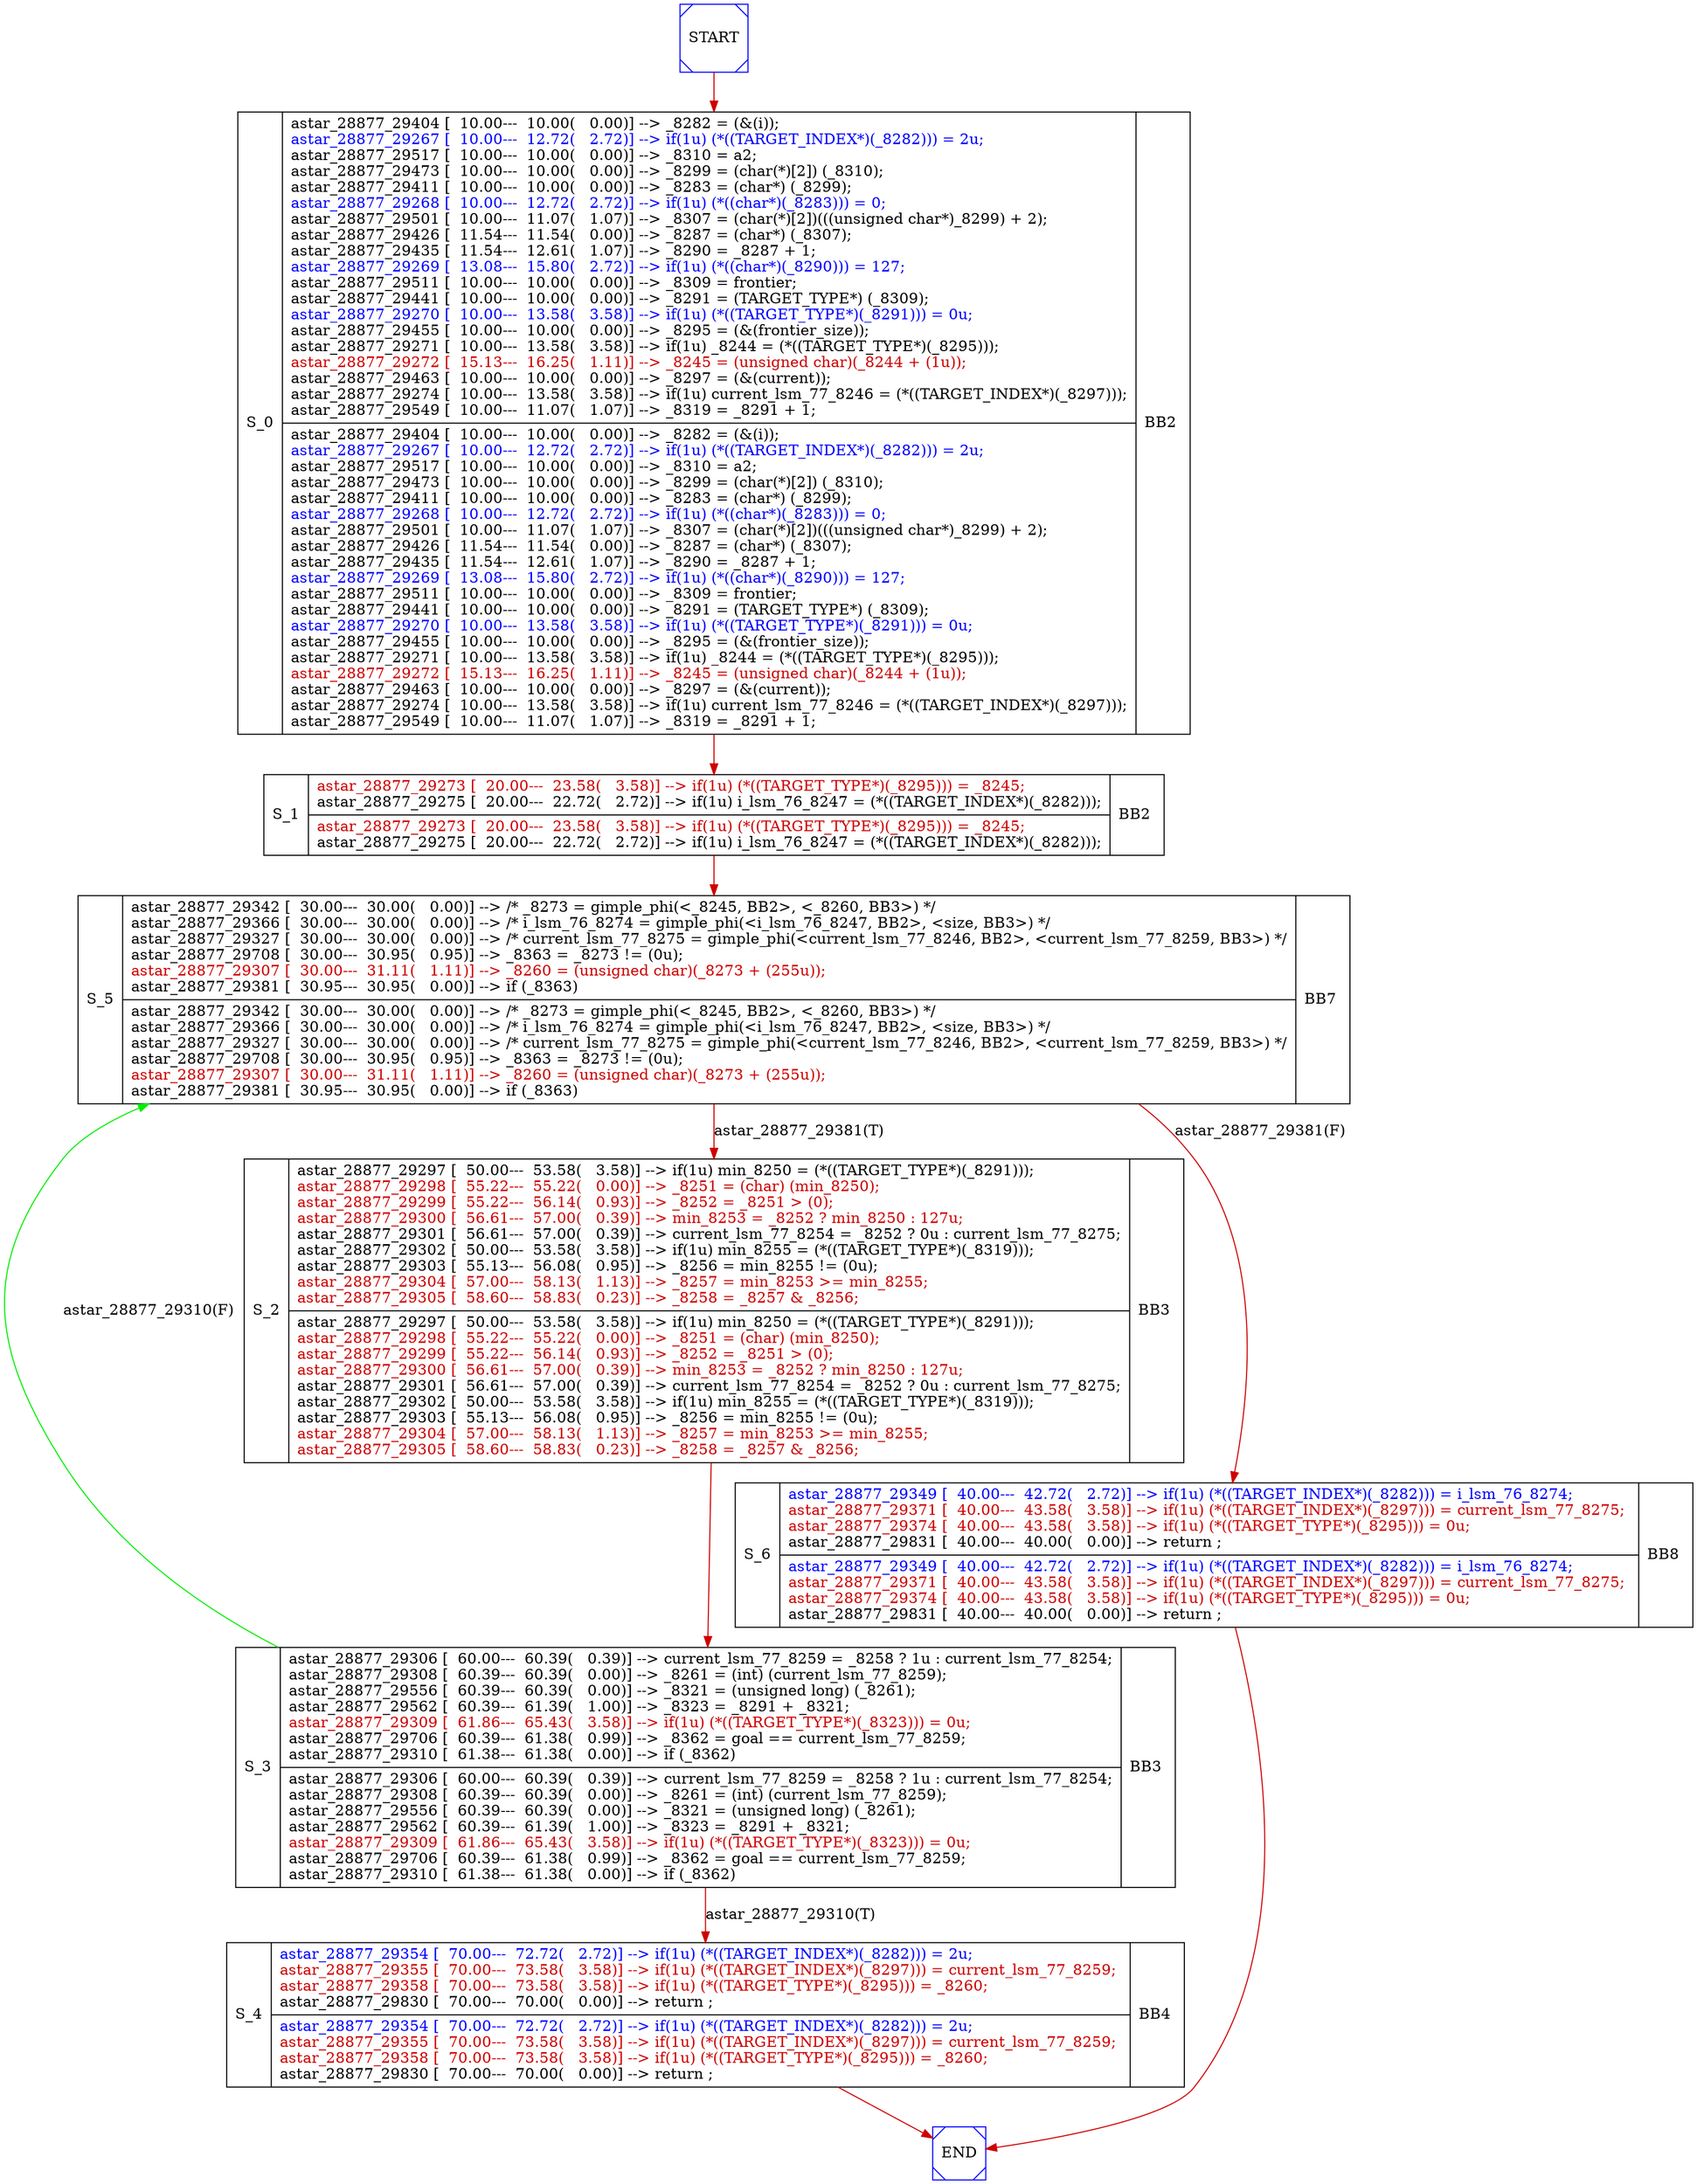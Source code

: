digraph G {
0[color=blue,shape=Msquare,label=START];
1[color=blue,shape=Msquare,label=END];
2[shape=record,label=< S_0 | { astar_28877_29404 [  10.00---  10.00(   0.00)] --&gt; _8282 = (&amp;(i));<br align="left"/><font color="blue">astar_28877_29267 [  10.00---  12.72(   2.72)] --&gt; if(1u) (*((TARGET_INDEX*)(_8282))) = 2u; </font><br align="left"/>astar_28877_29517 [  10.00---  10.00(   0.00)] --&gt; _8310 = a2;<br align="left"/>astar_28877_29473 [  10.00---  10.00(   0.00)] --&gt; _8299 = (char(*)[2]) (_8310);<br align="left"/>astar_28877_29411 [  10.00---  10.00(   0.00)] --&gt; _8283 = (char*) (_8299);<br align="left"/><font color="blue">astar_28877_29268 [  10.00---  12.72(   2.72)] --&gt; if(1u) (*((char*)(_8283))) = 0; </font><br align="left"/>astar_28877_29501 [  10.00---  11.07(   1.07)] --&gt; _8307 = (char(*)[2])(((unsigned char*)_8299) + 2);<br align="left"/>astar_28877_29426 [  11.54---  11.54(   0.00)] --&gt; _8287 = (char*) (_8307);<br align="left"/>astar_28877_29435 [  11.54---  12.61(   1.07)] --&gt; _8290 = _8287 + 1;<br align="left"/><font color="blue">astar_28877_29269 [  13.08---  15.80(   2.72)] --&gt; if(1u) (*((char*)(_8290))) = 127; </font><br align="left"/>astar_28877_29511 [  10.00---  10.00(   0.00)] --&gt; _8309 = frontier;<br align="left"/>astar_28877_29441 [  10.00---  10.00(   0.00)] --&gt; _8291 = (TARGET_TYPE*) (_8309);<br align="left"/><font color="blue">astar_28877_29270 [  10.00---  13.58(   3.58)] --&gt; if(1u) (*((TARGET_TYPE*)(_8291))) = 0u; </font><br align="left"/>astar_28877_29455 [  10.00---  10.00(   0.00)] --&gt; _8295 = (&amp;(frontier_size));<br align="left"/>astar_28877_29271 [  10.00---  13.58(   3.58)] --&gt; if(1u) _8244 = (*((TARGET_TYPE*)(_8295)));<br align="left"/><font color="red3">astar_28877_29272 [  15.13---  16.25(   1.11)] --&gt; _8245 = (unsigned char)(_8244 + (1u)); </font><br align="left"/>astar_28877_29463 [  10.00---  10.00(   0.00)] --&gt; _8297 = (&amp;(current));<br align="left"/>astar_28877_29274 [  10.00---  13.58(   3.58)] --&gt; if(1u) current_lsm_77_8246 = (*((TARGET_INDEX*)(_8297)));<br align="left"/>astar_28877_29549 [  10.00---  11.07(   1.07)] --&gt; _8319 = _8291 + 1;<br align="left"/> | astar_28877_29404 [  10.00---  10.00(   0.00)] --&gt; _8282 = (&amp;(i));<br align="left"/><font color="blue">astar_28877_29267 [  10.00---  12.72(   2.72)] --&gt; if(1u) (*((TARGET_INDEX*)(_8282))) = 2u; </font><br align="left"/>astar_28877_29517 [  10.00---  10.00(   0.00)] --&gt; _8310 = a2;<br align="left"/>astar_28877_29473 [  10.00---  10.00(   0.00)] --&gt; _8299 = (char(*)[2]) (_8310);<br align="left"/>astar_28877_29411 [  10.00---  10.00(   0.00)] --&gt; _8283 = (char*) (_8299);<br align="left"/><font color="blue">astar_28877_29268 [  10.00---  12.72(   2.72)] --&gt; if(1u) (*((char*)(_8283))) = 0; </font><br align="left"/>astar_28877_29501 [  10.00---  11.07(   1.07)] --&gt; _8307 = (char(*)[2])(((unsigned char*)_8299) + 2);<br align="left"/>astar_28877_29426 [  11.54---  11.54(   0.00)] --&gt; _8287 = (char*) (_8307);<br align="left"/>astar_28877_29435 [  11.54---  12.61(   1.07)] --&gt; _8290 = _8287 + 1;<br align="left"/><font color="blue">astar_28877_29269 [  13.08---  15.80(   2.72)] --&gt; if(1u) (*((char*)(_8290))) = 127; </font><br align="left"/>astar_28877_29511 [  10.00---  10.00(   0.00)] --&gt; _8309 = frontier;<br align="left"/>astar_28877_29441 [  10.00---  10.00(   0.00)] --&gt; _8291 = (TARGET_TYPE*) (_8309);<br align="left"/><font color="blue">astar_28877_29270 [  10.00---  13.58(   3.58)] --&gt; if(1u) (*((TARGET_TYPE*)(_8291))) = 0u; </font><br align="left"/>astar_28877_29455 [  10.00---  10.00(   0.00)] --&gt; _8295 = (&amp;(frontier_size));<br align="left"/>astar_28877_29271 [  10.00---  13.58(   3.58)] --&gt; if(1u) _8244 = (*((TARGET_TYPE*)(_8295)));<br align="left"/><font color="red3">astar_28877_29272 [  15.13---  16.25(   1.11)] --&gt; _8245 = (unsigned char)(_8244 + (1u)); </font><br align="left"/>astar_28877_29463 [  10.00---  10.00(   0.00)] --&gt; _8297 = (&amp;(current));<br align="left"/>astar_28877_29274 [  10.00---  13.58(   3.58)] --&gt; if(1u) current_lsm_77_8246 = (*((TARGET_INDEX*)(_8297)));<br align="left"/>astar_28877_29549 [  10.00---  11.07(   1.07)] --&gt; _8319 = _8291 + 1;<br align="left"/> } | BB2 <br align="left"/>>];
3[shape=record,label=< S_1 | { <font color="red3">astar_28877_29273 [  20.00---  23.58(   3.58)] --&gt; if(1u) (*((TARGET_TYPE*)(_8295))) = _8245; </font><br align="left"/>astar_28877_29275 [  20.00---  22.72(   2.72)] --&gt; if(1u) i_lsm_76_8247 = (*((TARGET_INDEX*)(_8282)));<br align="left"/> | <font color="red3">astar_28877_29273 [  20.00---  23.58(   3.58)] --&gt; if(1u) (*((TARGET_TYPE*)(_8295))) = _8245; </font><br align="left"/>astar_28877_29275 [  20.00---  22.72(   2.72)] --&gt; if(1u) i_lsm_76_8247 = (*((TARGET_INDEX*)(_8282)));<br align="left"/> } | BB2 <br align="left"/>>];
4[shape=record,label=< S_2 | { astar_28877_29297 [  50.00---  53.58(   3.58)] --&gt; if(1u) min_8250 = (*((TARGET_TYPE*)(_8291)));<br align="left"/><font color="red3">astar_28877_29298 [  55.22---  55.22(   0.00)] --&gt; _8251 = (char) (min_8250); </font><br align="left"/><font color="red3">astar_28877_29299 [  55.22---  56.14(   0.93)] --&gt; _8252 = _8251 &gt; (0); </font><br align="left"/><font color="red3">astar_28877_29300 [  56.61---  57.00(   0.39)] --&gt; min_8253 = _8252 ? min_8250 &#58; 127u; </font><br align="left"/>astar_28877_29301 [  56.61---  57.00(   0.39)] --&gt; current_lsm_77_8254 = _8252 ? 0u &#58; current_lsm_77_8275;<br align="left"/>astar_28877_29302 [  50.00---  53.58(   3.58)] --&gt; if(1u) min_8255 = (*((TARGET_TYPE*)(_8319)));<br align="left"/>astar_28877_29303 [  55.13---  56.08(   0.95)] --&gt; _8256 = min_8255 != (0u);<br align="left"/><font color="red3">astar_28877_29304 [  57.00---  58.13(   1.13)] --&gt; _8257 = min_8253 &gt;= min_8255; </font><br align="left"/><font color="red3">astar_28877_29305 [  58.60---  58.83(   0.23)] --&gt; _8258 = _8257 &amp; _8256; </font><br align="left"/> | astar_28877_29297 [  50.00---  53.58(   3.58)] --&gt; if(1u) min_8250 = (*((TARGET_TYPE*)(_8291)));<br align="left"/><font color="red3">astar_28877_29298 [  55.22---  55.22(   0.00)] --&gt; _8251 = (char) (min_8250); </font><br align="left"/><font color="red3">astar_28877_29299 [  55.22---  56.14(   0.93)] --&gt; _8252 = _8251 &gt; (0); </font><br align="left"/><font color="red3">astar_28877_29300 [  56.61---  57.00(   0.39)] --&gt; min_8253 = _8252 ? min_8250 &#58; 127u; </font><br align="left"/>astar_28877_29301 [  56.61---  57.00(   0.39)] --&gt; current_lsm_77_8254 = _8252 ? 0u &#58; current_lsm_77_8275;<br align="left"/>astar_28877_29302 [  50.00---  53.58(   3.58)] --&gt; if(1u) min_8255 = (*((TARGET_TYPE*)(_8319)));<br align="left"/>astar_28877_29303 [  55.13---  56.08(   0.95)] --&gt; _8256 = min_8255 != (0u);<br align="left"/><font color="red3">astar_28877_29304 [  57.00---  58.13(   1.13)] --&gt; _8257 = min_8253 &gt;= min_8255; </font><br align="left"/><font color="red3">astar_28877_29305 [  58.60---  58.83(   0.23)] --&gt; _8258 = _8257 &amp; _8256; </font><br align="left"/> } | BB3 <br align="left"/>>];
5[shape=record,label=< S_3 | { astar_28877_29306 [  60.00---  60.39(   0.39)] --&gt; current_lsm_77_8259 = _8258 ? 1u &#58; current_lsm_77_8254;<br align="left"/>astar_28877_29308 [  60.39---  60.39(   0.00)] --&gt; _8261 = (int) (current_lsm_77_8259);<br align="left"/>astar_28877_29556 [  60.39---  60.39(   0.00)] --&gt; _8321 = (unsigned long) (_8261);<br align="left"/>astar_28877_29562 [  60.39---  61.39(   1.00)] --&gt; _8323 = _8291 + _8321;<br align="left"/><font color="red3">astar_28877_29309 [  61.86---  65.43(   3.58)] --&gt; if(1u) (*((TARGET_TYPE*)(_8323))) = 0u; </font><br align="left"/>astar_28877_29706 [  60.39---  61.38(   0.99)] --&gt; _8362 = goal == current_lsm_77_8259;<br align="left"/>astar_28877_29310 [  61.38---  61.38(   0.00)] --&gt; if (_8362)<br align="left"/> | astar_28877_29306 [  60.00---  60.39(   0.39)] --&gt; current_lsm_77_8259 = _8258 ? 1u &#58; current_lsm_77_8254;<br align="left"/>astar_28877_29308 [  60.39---  60.39(   0.00)] --&gt; _8261 = (int) (current_lsm_77_8259);<br align="left"/>astar_28877_29556 [  60.39---  60.39(   0.00)] --&gt; _8321 = (unsigned long) (_8261);<br align="left"/>astar_28877_29562 [  60.39---  61.39(   1.00)] --&gt; _8323 = _8291 + _8321;<br align="left"/><font color="red3">astar_28877_29309 [  61.86---  65.43(   3.58)] --&gt; if(1u) (*((TARGET_TYPE*)(_8323))) = 0u; </font><br align="left"/>astar_28877_29706 [  60.39---  61.38(   0.99)] --&gt; _8362 = goal == current_lsm_77_8259;<br align="left"/>astar_28877_29310 [  61.38---  61.38(   0.00)] --&gt; if (_8362)<br align="left"/> } | BB3 <br align="left"/>>];
6[shape=record,label=< S_4 | { <font color="blue">astar_28877_29354 [  70.00---  72.72(   2.72)] --&gt; if(1u) (*((TARGET_INDEX*)(_8282))) = 2u; </font><br align="left"/><font color="red3">astar_28877_29355 [  70.00---  73.58(   3.58)] --&gt; if(1u) (*((TARGET_INDEX*)(_8297))) = current_lsm_77_8259; </font><br align="left"/><font color="red3">astar_28877_29358 [  70.00---  73.58(   3.58)] --&gt; if(1u) (*((TARGET_TYPE*)(_8295))) = _8260; </font><br align="left"/>astar_28877_29830 [  70.00---  70.00(   0.00)] --&gt; return ;<br align="left"/> | <font color="blue">astar_28877_29354 [  70.00---  72.72(   2.72)] --&gt; if(1u) (*((TARGET_INDEX*)(_8282))) = 2u; </font><br align="left"/><font color="red3">astar_28877_29355 [  70.00---  73.58(   3.58)] --&gt; if(1u) (*((TARGET_INDEX*)(_8297))) = current_lsm_77_8259; </font><br align="left"/><font color="red3">astar_28877_29358 [  70.00---  73.58(   3.58)] --&gt; if(1u) (*((TARGET_TYPE*)(_8295))) = _8260; </font><br align="left"/>astar_28877_29830 [  70.00---  70.00(   0.00)] --&gt; return ;<br align="left"/> } | BB4 <br align="left"/>>];
7[shape=record,label=< S_5 | { astar_28877_29342 [  30.00---  30.00(   0.00)] --&gt; /* _8273 = gimple_phi(&lt;_8245, BB2&gt;, &lt;_8260, BB3&gt;) */<br align="left"/>astar_28877_29366 [  30.00---  30.00(   0.00)] --&gt; /* i_lsm_76_8274 = gimple_phi(&lt;i_lsm_76_8247, BB2&gt;, &lt;size, BB3&gt;) */<br align="left"/>astar_28877_29327 [  30.00---  30.00(   0.00)] --&gt; /* current_lsm_77_8275 = gimple_phi(&lt;current_lsm_77_8246, BB2&gt;, &lt;current_lsm_77_8259, BB3&gt;) */<br align="left"/>astar_28877_29708 [  30.00---  30.95(   0.95)] --&gt; _8363 = _8273 != (0u);<br align="left"/><font color="red3">astar_28877_29307 [  30.00---  31.11(   1.11)] --&gt; _8260 = (unsigned char)(_8273 + (255u)); </font><br align="left"/>astar_28877_29381 [  30.95---  30.95(   0.00)] --&gt; if (_8363)<br align="left"/> | astar_28877_29342 [  30.00---  30.00(   0.00)] --&gt; /* _8273 = gimple_phi(&lt;_8245, BB2&gt;, &lt;_8260, BB3&gt;) */<br align="left"/>astar_28877_29366 [  30.00---  30.00(   0.00)] --&gt; /* i_lsm_76_8274 = gimple_phi(&lt;i_lsm_76_8247, BB2&gt;, &lt;size, BB3&gt;) */<br align="left"/>astar_28877_29327 [  30.00---  30.00(   0.00)] --&gt; /* current_lsm_77_8275 = gimple_phi(&lt;current_lsm_77_8246, BB2&gt;, &lt;current_lsm_77_8259, BB3&gt;) */<br align="left"/>astar_28877_29708 [  30.00---  30.95(   0.95)] --&gt; _8363 = _8273 != (0u);<br align="left"/><font color="red3">astar_28877_29307 [  30.00---  31.11(   1.11)] --&gt; _8260 = (unsigned char)(_8273 + (255u)); </font><br align="left"/>astar_28877_29381 [  30.95---  30.95(   0.00)] --&gt; if (_8363)<br align="left"/> } | BB7 <br align="left"/>>];
8[shape=record,label=< S_6 | { <font color="blue">astar_28877_29349 [  40.00---  42.72(   2.72)] --&gt; if(1u) (*((TARGET_INDEX*)(_8282))) = i_lsm_76_8274; </font><br align="left"/><font color="red3">astar_28877_29371 [  40.00---  43.58(   3.58)] --&gt; if(1u) (*((TARGET_INDEX*)(_8297))) = current_lsm_77_8275; </font><br align="left"/><font color="red3">astar_28877_29374 [  40.00---  43.58(   3.58)] --&gt; if(1u) (*((TARGET_TYPE*)(_8295))) = 0u; </font><br align="left"/>astar_28877_29831 [  40.00---  40.00(   0.00)] --&gt; return ;<br align="left"/> | <font color="blue">astar_28877_29349 [  40.00---  42.72(   2.72)] --&gt; if(1u) (*((TARGET_INDEX*)(_8282))) = i_lsm_76_8274; </font><br align="left"/><font color="red3">astar_28877_29371 [  40.00---  43.58(   3.58)] --&gt; if(1u) (*((TARGET_INDEX*)(_8297))) = current_lsm_77_8275; </font><br align="left"/><font color="red3">astar_28877_29374 [  40.00---  43.58(   3.58)] --&gt; if(1u) (*((TARGET_TYPE*)(_8295))) = 0u; </font><br align="left"/>astar_28877_29831 [  40.00---  40.00(   0.00)] --&gt; return ;<br align="left"/> } | BB8 <br align="left"/>>];
2->3 [color=red3,label=""];
4->5 [color=red3,label=""];
0->2 [color=red3,label=""];
3->7 [color=red3,label=""];
5->6 [color=red3,label="astar_28877_29310(T)\n"];
5->7 [color=green2,label="astar_28877_29310(F)\n"];
6->1 [color=red3,label=""];
7->4 [color=red3,label="astar_28877_29381(T)\n"];
7->8 [color=red3,label="astar_28877_29381(F)\n"];
8->1 [color=red3,label=""];
}
